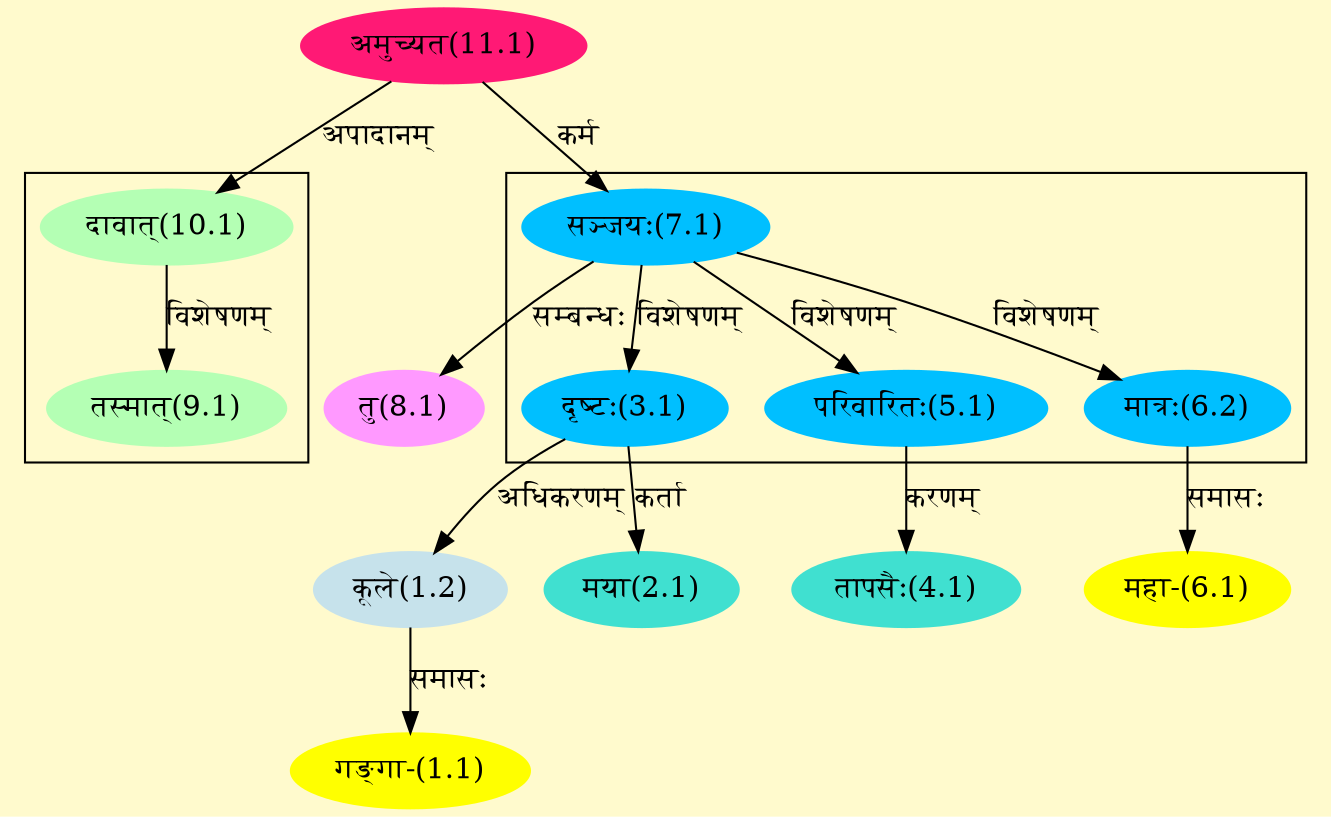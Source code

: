 digraph G{
rankdir=BT;
 compound=true;
 bgcolor="lemonchiffon1";

subgraph cluster_1{
Node3_1 [style=filled, color="#00BFFF" label = "दृष्टः(3.1)"]
Node7_1 [style=filled, color="#00BFFF" label = "सञ्जयः(7.1)"]
Node5_1 [style=filled, color="#00BFFF" label = "परिवारितः(5.1)"]
Node6_2 [style=filled, color="#00BFFF" label = "मात्रः(6.2)"]

}

subgraph cluster_2{
Node9_1 [style=filled, color="#B4FFB4" label = "तस्मात्(9.1)"]
Node10_1 [style=filled, color="#B4FFB4" label = "दावात्(10.1)"]

}
Node1_1 [style=filled, color="#FFFF00" label = "गङ्गा-(1.1)"]
Node1_2 [style=filled, color="#C6E2EB" label = "कूले(1.2)"]
Node3_1 [style=filled, color="#00BFFF" label = "दृष्टः(3.1)"]
Node2_1 [style=filled, color="#40E0D0" label = "मया(2.1)"]
Node4_1 [style=filled, color="#40E0D0" label = "तापसैः(4.1)"]
Node5_1 [style=filled, color="#00BFFF" label = "परिवारितः(5.1)"]
Node6_1 [style=filled, color="#FFFF00" label = "महा-(6.1)"]
Node6_2 [style=filled, color="#00BFFF" label = "मात्रः(6.2)"]
Node7_1 [style=filled, color="#00BFFF" label = "सञ्जयः(7.1)"]
Node11_1 [style=filled, color="#FF1975" label = "अमुच्यत(11.1)"]
Node8_1 [style=filled, color="#FF99FF" label = "तु(8.1)"]
Node10_1 [style=filled, color="#B4FFB4" label = "दावात्(10.1)"]
/* Start of Relations section */

Node1_1 -> Node1_2 [  label="समासः"  dir="back" ]
Node1_2 -> Node3_1 [  label="अधिकरणम्"  dir="back" ]
Node2_1 -> Node3_1 [  label="कर्ता"  dir="back" ]
Node3_1 -> Node7_1 [  label="विशेषणम्"  dir="back" ]
Node4_1 -> Node5_1 [  label="करणम्"  dir="back" ]
Node5_1 -> Node7_1 [  label="विशेषणम्"  dir="back" ]
Node6_1 -> Node6_2 [  label="समासः"  dir="back" ]
Node6_2 -> Node7_1 [  label="विशेषणम्"  dir="back" ]
Node7_1 -> Node11_1 [  label="कर्म"  dir="back" ]
Node8_1 -> Node7_1 [  label="सम्बन्धः"  dir="back" ]
Node9_1 -> Node10_1 [  label="विशेषणम्"  dir="back" ]
Node10_1 -> Node11_1 [  label="अपादानम्"  dir="back" ]
}
